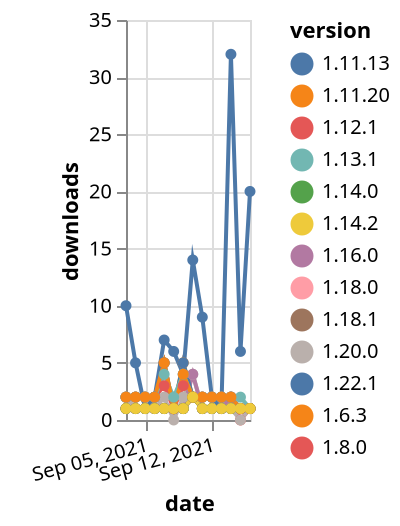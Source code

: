 {"$schema": "https://vega.github.io/schema/vega-lite/v5.json", "description": "A simple bar chart with embedded data.", "data": {"values": [{"date": "2021-09-03", "total": 430, "delta": 1, "version": "1.18.0"}, {"date": "2021-09-04", "total": 431, "delta": 1, "version": "1.18.0"}, {"date": "2021-09-05", "total": 432, "delta": 1, "version": "1.18.0"}, {"date": "2021-09-06", "total": 433, "delta": 1, "version": "1.18.0"}, {"date": "2021-09-07", "total": 434, "delta": 1, "version": "1.18.0"}, {"date": "2021-09-08", "total": 435, "delta": 1, "version": "1.18.0"}, {"date": "2021-09-09", "total": 436, "delta": 1, "version": "1.18.0"}, {"date": "2021-09-10", "total": 438, "delta": 2, "version": "1.18.0"}, {"date": "2021-09-11", "total": 439, "delta": 1, "version": "1.18.0"}, {"date": "2021-09-12", "total": 440, "delta": 1, "version": "1.18.0"}, {"date": "2021-09-13", "total": 441, "delta": 1, "version": "1.18.0"}, {"date": "2021-09-14", "total": 442, "delta": 1, "version": "1.18.0"}, {"date": "2021-09-15", "total": 443, "delta": 1, "version": "1.18.0"}, {"date": "2021-09-16", "total": 444, "delta": 1, "version": "1.18.0"}, {"date": "2021-09-03", "total": 2595, "delta": 2, "version": "1.8.0"}, {"date": "2021-09-04", "total": 2597, "delta": 2, "version": "1.8.0"}, {"date": "2021-09-05", "total": 2599, "delta": 2, "version": "1.8.0"}, {"date": "2021-09-06", "total": 2601, "delta": 2, "version": "1.8.0"}, {"date": "2021-09-07", "total": 2604, "delta": 3, "version": "1.8.0"}, {"date": "2021-09-08", "total": 2605, "delta": 1, "version": "1.8.0"}, {"date": "2021-09-09", "total": 2608, "delta": 3, "version": "1.8.0"}, {"date": "2021-09-10", "total": 2610, "delta": 2, "version": "1.8.0"}, {"date": "2021-09-11", "total": 2612, "delta": 2, "version": "1.8.0"}, {"date": "2021-09-12", "total": 2614, "delta": 2, "version": "1.8.0"}, {"date": "2021-09-13", "total": 2616, "delta": 2, "version": "1.8.0"}, {"date": "2021-09-14", "total": 2618, "delta": 2, "version": "1.8.0"}, {"date": "2021-09-15", "total": 2618, "delta": 0, "version": "1.8.0"}, {"date": "2021-09-16", "total": 2619, "delta": 1, "version": "1.8.0"}, {"date": "2021-09-03", "total": 4162, "delta": 2, "version": "1.6.3"}, {"date": "2021-09-04", "total": 4164, "delta": 2, "version": "1.6.3"}, {"date": "2021-09-05", "total": 4166, "delta": 2, "version": "1.6.3"}, {"date": "2021-09-06", "total": 4168, "delta": 2, "version": "1.6.3"}, {"date": "2021-09-07", "total": 4173, "delta": 5, "version": "1.6.3"}, {"date": "2021-09-08", "total": 4174, "delta": 1, "version": "1.6.3"}, {"date": "2021-09-09", "total": 4179, "delta": 5, "version": "1.6.3"}, {"date": "2021-09-10", "total": 4181, "delta": 2, "version": "1.6.3"}, {"date": "2021-09-11", "total": 4183, "delta": 2, "version": "1.6.3"}, {"date": "2021-09-12", "total": 4185, "delta": 2, "version": "1.6.3"}, {"date": "2021-09-13", "total": 4187, "delta": 2, "version": "1.6.3"}, {"date": "2021-09-14", "total": 4189, "delta": 2, "version": "1.6.3"}, {"date": "2021-09-15", "total": 4190, "delta": 1, "version": "1.6.3"}, {"date": "2021-09-16", "total": 4191, "delta": 1, "version": "1.6.3"}, {"date": "2021-09-03", "total": 1147, "delta": 1, "version": "1.12.1"}, {"date": "2021-09-04", "total": 1148, "delta": 1, "version": "1.12.1"}, {"date": "2021-09-05", "total": 1149, "delta": 1, "version": "1.12.1"}, {"date": "2021-09-06", "total": 1150, "delta": 1, "version": "1.12.1"}, {"date": "2021-09-07", "total": 1151, "delta": 1, "version": "1.12.1"}, {"date": "2021-09-08", "total": 1152, "delta": 1, "version": "1.12.1"}, {"date": "2021-09-09", "total": 1153, "delta": 1, "version": "1.12.1"}, {"date": "2021-09-10", "total": 1155, "delta": 2, "version": "1.12.1"}, {"date": "2021-09-11", "total": 1156, "delta": 1, "version": "1.12.1"}, {"date": "2021-09-12", "total": 1157, "delta": 1, "version": "1.12.1"}, {"date": "2021-09-13", "total": 1158, "delta": 1, "version": "1.12.1"}, {"date": "2021-09-14", "total": 1159, "delta": 1, "version": "1.12.1"}, {"date": "2021-09-15", "total": 1160, "delta": 1, "version": "1.12.1"}, {"date": "2021-09-16", "total": 1161, "delta": 1, "version": "1.12.1"}, {"date": "2021-09-03", "total": 453, "delta": 10, "version": "1.22.1"}, {"date": "2021-09-04", "total": 458, "delta": 5, "version": "1.22.1"}, {"date": "2021-09-05", "total": 459, "delta": 1, "version": "1.22.1"}, {"date": "2021-09-06", "total": 461, "delta": 2, "version": "1.22.1"}, {"date": "2021-09-07", "total": 468, "delta": 7, "version": "1.22.1"}, {"date": "2021-09-08", "total": 474, "delta": 6, "version": "1.22.1"}, {"date": "2021-09-09", "total": 478, "delta": 4, "version": "1.22.1"}, {"date": "2021-09-10", "total": 492, "delta": 14, "version": "1.22.1"}, {"date": "2021-09-11", "total": 501, "delta": 9, "version": "1.22.1"}, {"date": "2021-09-12", "total": 503, "delta": 2, "version": "1.22.1"}, {"date": "2021-09-13", "total": 504, "delta": 1, "version": "1.22.1"}, {"date": "2021-09-14", "total": 536, "delta": 32, "version": "1.22.1"}, {"date": "2021-09-15", "total": 542, "delta": 6, "version": "1.22.1"}, {"date": "2021-09-16", "total": 562, "delta": 20, "version": "1.22.1"}, {"date": "2021-09-03", "total": 724, "delta": 2, "version": "1.20.0"}, {"date": "2021-09-04", "total": 725, "delta": 1, "version": "1.20.0"}, {"date": "2021-09-05", "total": 726, "delta": 1, "version": "1.20.0"}, {"date": "2021-09-06", "total": 727, "delta": 1, "version": "1.20.0"}, {"date": "2021-09-07", "total": 729, "delta": 2, "version": "1.20.0"}, {"date": "2021-09-08", "total": 729, "delta": 0, "version": "1.20.0"}, {"date": "2021-09-09", "total": 731, "delta": 2, "version": "1.20.0"}, {"date": "2021-09-10", "total": 735, "delta": 4, "version": "1.20.0"}, {"date": "2021-09-11", "total": 736, "delta": 1, "version": "1.20.0"}, {"date": "2021-09-12", "total": 737, "delta": 1, "version": "1.20.0"}, {"date": "2021-09-13", "total": 738, "delta": 1, "version": "1.20.0"}, {"date": "2021-09-14", "total": 739, "delta": 1, "version": "1.20.0"}, {"date": "2021-09-15", "total": 739, "delta": 0, "version": "1.20.0"}, {"date": "2021-09-16", "total": 740, "delta": 1, "version": "1.20.0"}, {"date": "2021-09-03", "total": 589, "delta": 1, "version": "1.16.0"}, {"date": "2021-09-04", "total": 590, "delta": 1, "version": "1.16.0"}, {"date": "2021-09-05", "total": 591, "delta": 1, "version": "1.16.0"}, {"date": "2021-09-06", "total": 592, "delta": 1, "version": "1.16.0"}, {"date": "2021-09-07", "total": 593, "delta": 1, "version": "1.16.0"}, {"date": "2021-09-08", "total": 594, "delta": 1, "version": "1.16.0"}, {"date": "2021-09-09", "total": 595, "delta": 1, "version": "1.16.0"}, {"date": "2021-09-10", "total": 599, "delta": 4, "version": "1.16.0"}, {"date": "2021-09-11", "total": 600, "delta": 1, "version": "1.16.0"}, {"date": "2021-09-12", "total": 601, "delta": 1, "version": "1.16.0"}, {"date": "2021-09-13", "total": 602, "delta": 1, "version": "1.16.0"}, {"date": "2021-09-14", "total": 604, "delta": 2, "version": "1.16.0"}, {"date": "2021-09-15", "total": 605, "delta": 1, "version": "1.16.0"}, {"date": "2021-09-16", "total": 606, "delta": 1, "version": "1.16.0"}, {"date": "2021-09-03", "total": 2773, "delta": 2, "version": "1.11.13"}, {"date": "2021-09-04", "total": 2775, "delta": 2, "version": "1.11.13"}, {"date": "2021-09-05", "total": 2777, "delta": 2, "version": "1.11.13"}, {"date": "2021-09-06", "total": 2779, "delta": 2, "version": "1.11.13"}, {"date": "2021-09-07", "total": 2784, "delta": 5, "version": "1.11.13"}, {"date": "2021-09-08", "total": 2785, "delta": 1, "version": "1.11.13"}, {"date": "2021-09-09", "total": 2790, "delta": 5, "version": "1.11.13"}, {"date": "2021-09-10", "total": 2792, "delta": 2, "version": "1.11.13"}, {"date": "2021-09-11", "total": 2794, "delta": 2, "version": "1.11.13"}, {"date": "2021-09-12", "total": 2796, "delta": 2, "version": "1.11.13"}, {"date": "2021-09-13", "total": 2798, "delta": 2, "version": "1.11.13"}, {"date": "2021-09-14", "total": 2800, "delta": 2, "version": "1.11.13"}, {"date": "2021-09-15", "total": 2801, "delta": 1, "version": "1.11.13"}, {"date": "2021-09-16", "total": 2802, "delta": 1, "version": "1.11.13"}, {"date": "2021-09-03", "total": 302, "delta": 1, "version": "1.18.1"}, {"date": "2021-09-04", "total": 303, "delta": 1, "version": "1.18.1"}, {"date": "2021-09-05", "total": 304, "delta": 1, "version": "1.18.1"}, {"date": "2021-09-06", "total": 305, "delta": 1, "version": "1.18.1"}, {"date": "2021-09-07", "total": 306, "delta": 1, "version": "1.18.1"}, {"date": "2021-09-08", "total": 307, "delta": 1, "version": "1.18.1"}, {"date": "2021-09-09", "total": 308, "delta": 1, "version": "1.18.1"}, {"date": "2021-09-10", "total": 310, "delta": 2, "version": "1.18.1"}, {"date": "2021-09-11", "total": 311, "delta": 1, "version": "1.18.1"}, {"date": "2021-09-12", "total": 312, "delta": 1, "version": "1.18.1"}, {"date": "2021-09-13", "total": 313, "delta": 1, "version": "1.18.1"}, {"date": "2021-09-14", "total": 314, "delta": 1, "version": "1.18.1"}, {"date": "2021-09-15", "total": 315, "delta": 1, "version": "1.18.1"}, {"date": "2021-09-16", "total": 316, "delta": 1, "version": "1.18.1"}, {"date": "2021-09-03", "total": 3144, "delta": 2, "version": "1.13.1"}, {"date": "2021-09-04", "total": 3146, "delta": 2, "version": "1.13.1"}, {"date": "2021-09-05", "total": 3148, "delta": 2, "version": "1.13.1"}, {"date": "2021-09-06", "total": 3150, "delta": 2, "version": "1.13.1"}, {"date": "2021-09-07", "total": 3154, "delta": 4, "version": "1.13.1"}, {"date": "2021-09-08", "total": 3156, "delta": 2, "version": "1.13.1"}, {"date": "2021-09-09", "total": 3160, "delta": 4, "version": "1.13.1"}, {"date": "2021-09-10", "total": 3162, "delta": 2, "version": "1.13.1"}, {"date": "2021-09-11", "total": 3164, "delta": 2, "version": "1.13.1"}, {"date": "2021-09-12", "total": 3166, "delta": 2, "version": "1.13.1"}, {"date": "2021-09-13", "total": 3168, "delta": 2, "version": "1.13.1"}, {"date": "2021-09-14", "total": 3170, "delta": 2, "version": "1.13.1"}, {"date": "2021-09-15", "total": 3172, "delta": 2, "version": "1.13.1"}, {"date": "2021-09-16", "total": 3173, "delta": 1, "version": "1.13.1"}, {"date": "2021-09-03", "total": 205, "delta": 1, "version": "1.14.0"}, {"date": "2021-09-04", "total": 206, "delta": 1, "version": "1.14.0"}, {"date": "2021-09-05", "total": 207, "delta": 1, "version": "1.14.0"}, {"date": "2021-09-06", "total": 208, "delta": 1, "version": "1.14.0"}, {"date": "2021-09-07", "total": 209, "delta": 1, "version": "1.14.0"}, {"date": "2021-09-08", "total": 210, "delta": 1, "version": "1.14.0"}, {"date": "2021-09-09", "total": 211, "delta": 1, "version": "1.14.0"}, {"date": "2021-09-10", "total": 213, "delta": 2, "version": "1.14.0"}, {"date": "2021-09-11", "total": 214, "delta": 1, "version": "1.14.0"}, {"date": "2021-09-12", "total": 215, "delta": 1, "version": "1.14.0"}, {"date": "2021-09-13", "total": 216, "delta": 1, "version": "1.14.0"}, {"date": "2021-09-14", "total": 217, "delta": 1, "version": "1.14.0"}, {"date": "2021-09-15", "total": 218, "delta": 1, "version": "1.14.0"}, {"date": "2021-09-16", "total": 219, "delta": 1, "version": "1.14.0"}, {"date": "2021-09-03", "total": 2643, "delta": 2, "version": "1.11.20"}, {"date": "2021-09-04", "total": 2645, "delta": 2, "version": "1.11.20"}, {"date": "2021-09-05", "total": 2647, "delta": 2, "version": "1.11.20"}, {"date": "2021-09-06", "total": 2649, "delta": 2, "version": "1.11.20"}, {"date": "2021-09-07", "total": 2654, "delta": 5, "version": "1.11.20"}, {"date": "2021-09-08", "total": 2655, "delta": 1, "version": "1.11.20"}, {"date": "2021-09-09", "total": 2659, "delta": 4, "version": "1.11.20"}, {"date": "2021-09-10", "total": 2661, "delta": 2, "version": "1.11.20"}, {"date": "2021-09-11", "total": 2663, "delta": 2, "version": "1.11.20"}, {"date": "2021-09-12", "total": 2665, "delta": 2, "version": "1.11.20"}, {"date": "2021-09-13", "total": 2667, "delta": 2, "version": "1.11.20"}, {"date": "2021-09-14", "total": 2669, "delta": 2, "version": "1.11.20"}, {"date": "2021-09-15", "total": 2670, "delta": 1, "version": "1.11.20"}, {"date": "2021-09-16", "total": 2671, "delta": 1, "version": "1.11.20"}, {"date": "2021-09-03", "total": 214, "delta": 1, "version": "1.14.2"}, {"date": "2021-09-04", "total": 215, "delta": 1, "version": "1.14.2"}, {"date": "2021-09-05", "total": 216, "delta": 1, "version": "1.14.2"}, {"date": "2021-09-06", "total": 217, "delta": 1, "version": "1.14.2"}, {"date": "2021-09-07", "total": 218, "delta": 1, "version": "1.14.2"}, {"date": "2021-09-08", "total": 219, "delta": 1, "version": "1.14.2"}, {"date": "2021-09-09", "total": 220, "delta": 1, "version": "1.14.2"}, {"date": "2021-09-10", "total": 222, "delta": 2, "version": "1.14.2"}, {"date": "2021-09-11", "total": 223, "delta": 1, "version": "1.14.2"}, {"date": "2021-09-12", "total": 224, "delta": 1, "version": "1.14.2"}, {"date": "2021-09-13", "total": 225, "delta": 1, "version": "1.14.2"}, {"date": "2021-09-14", "total": 226, "delta": 1, "version": "1.14.2"}, {"date": "2021-09-15", "total": 227, "delta": 1, "version": "1.14.2"}, {"date": "2021-09-16", "total": 228, "delta": 1, "version": "1.14.2"}]}, "width": "container", "mark": {"type": "line", "point": {"filled": true}}, "encoding": {"x": {"field": "date", "type": "temporal", "timeUnit": "yearmonthdate", "title": "date", "axis": {"labelAngle": -15}}, "y": {"field": "delta", "type": "quantitative", "title": "downloads"}, "color": {"field": "version", "type": "nominal"}, "tooltip": {"field": "delta"}}}